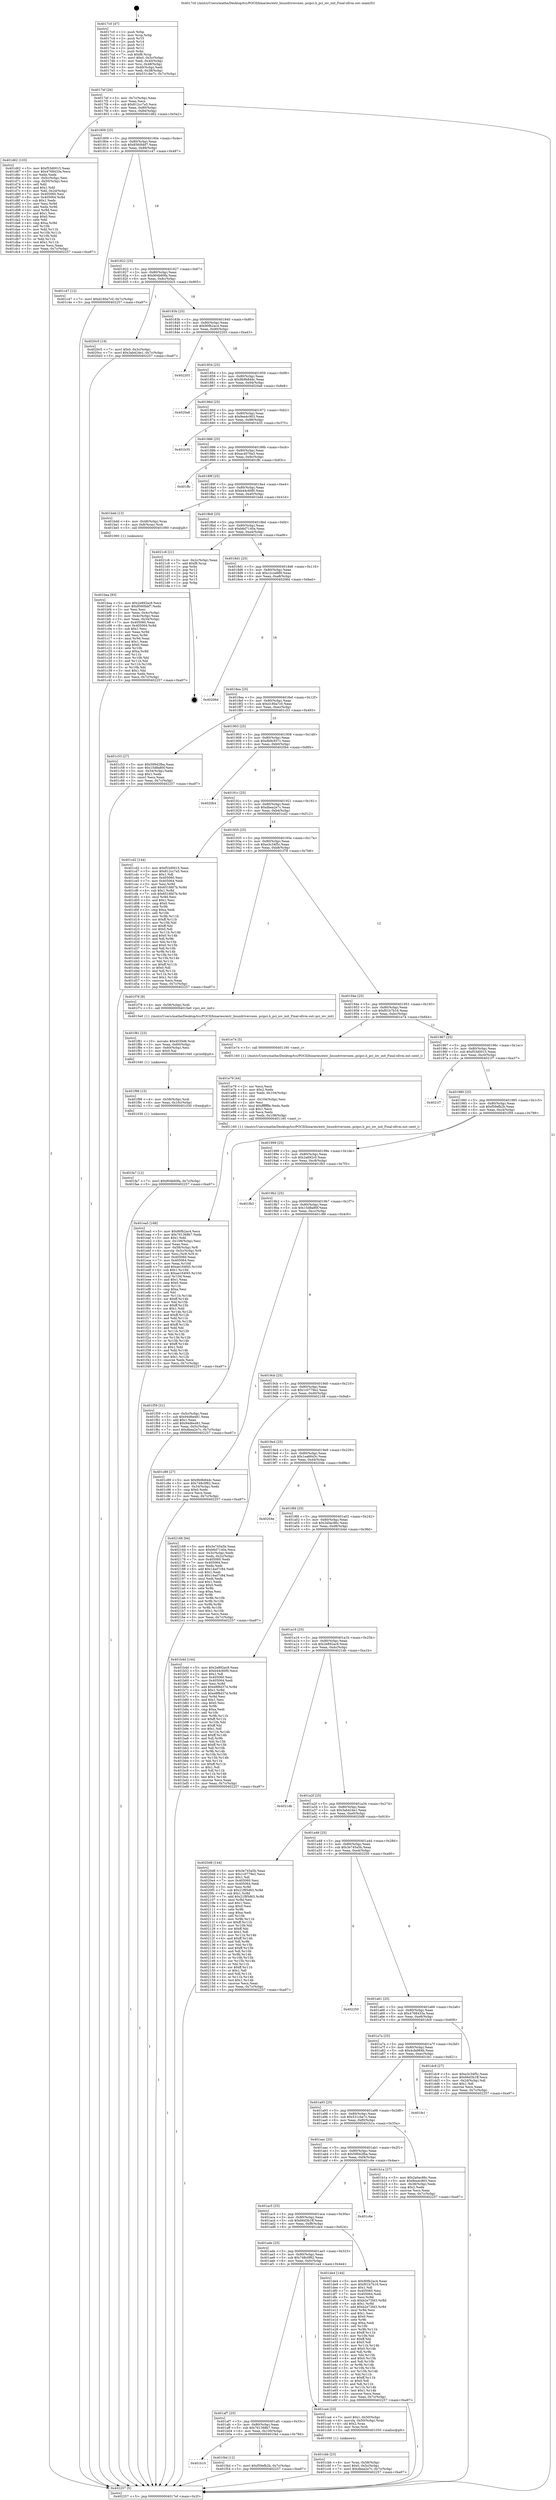 digraph "0x4017c0" {
  label = "0x4017c0 (/mnt/c/Users/mathe/Desktop/tcc/POCII/binaries/extr_linuxdriversxen..pcipci.h_pci_iov_init_Final-ollvm.out::main(0))"
  labelloc = "t"
  node[shape=record]

  Entry [label="",width=0.3,height=0.3,shape=circle,fillcolor=black,style=filled]
  "0x4017ef" [label="{
     0x4017ef [26]\l
     | [instrs]\l
     &nbsp;&nbsp;0x4017ef \<+3\>: mov -0x7c(%rbp),%eax\l
     &nbsp;&nbsp;0x4017f2 \<+2\>: mov %eax,%ecx\l
     &nbsp;&nbsp;0x4017f4 \<+6\>: sub $0x812cc7a5,%ecx\l
     &nbsp;&nbsp;0x4017fa \<+3\>: mov %eax,-0x80(%rbp)\l
     &nbsp;&nbsp;0x4017fd \<+6\>: mov %ecx,-0x84(%rbp)\l
     &nbsp;&nbsp;0x401803 \<+6\>: je 0000000000401d62 \<main+0x5a2\>\l
  }"]
  "0x401d62" [label="{
     0x401d62 [103]\l
     | [instrs]\l
     &nbsp;&nbsp;0x401d62 \<+5\>: mov $0xf53d0015,%eax\l
     &nbsp;&nbsp;0x401d67 \<+5\>: mov $0x4768433a,%ecx\l
     &nbsp;&nbsp;0x401d6c \<+2\>: xor %edx,%edx\l
     &nbsp;&nbsp;0x401d6e \<+3\>: mov -0x5c(%rbp),%esi\l
     &nbsp;&nbsp;0x401d71 \<+3\>: cmp -0x50(%rbp),%esi\l
     &nbsp;&nbsp;0x401d74 \<+4\>: setl %dil\l
     &nbsp;&nbsp;0x401d78 \<+4\>: and $0x1,%dil\l
     &nbsp;&nbsp;0x401d7c \<+4\>: mov %dil,-0x2d(%rbp)\l
     &nbsp;&nbsp;0x401d80 \<+7\>: mov 0x405060,%esi\l
     &nbsp;&nbsp;0x401d87 \<+8\>: mov 0x405064,%r8d\l
     &nbsp;&nbsp;0x401d8f \<+3\>: sub $0x1,%edx\l
     &nbsp;&nbsp;0x401d92 \<+3\>: mov %esi,%r9d\l
     &nbsp;&nbsp;0x401d95 \<+3\>: add %edx,%r9d\l
     &nbsp;&nbsp;0x401d98 \<+4\>: imul %r9d,%esi\l
     &nbsp;&nbsp;0x401d9c \<+3\>: and $0x1,%esi\l
     &nbsp;&nbsp;0x401d9f \<+3\>: cmp $0x0,%esi\l
     &nbsp;&nbsp;0x401da2 \<+4\>: sete %dil\l
     &nbsp;&nbsp;0x401da6 \<+4\>: cmp $0xa,%r8d\l
     &nbsp;&nbsp;0x401daa \<+4\>: setl %r10b\l
     &nbsp;&nbsp;0x401dae \<+3\>: mov %dil,%r11b\l
     &nbsp;&nbsp;0x401db1 \<+3\>: and %r10b,%r11b\l
     &nbsp;&nbsp;0x401db4 \<+3\>: xor %r10b,%dil\l
     &nbsp;&nbsp;0x401db7 \<+3\>: or %dil,%r11b\l
     &nbsp;&nbsp;0x401dba \<+4\>: test $0x1,%r11b\l
     &nbsp;&nbsp;0x401dbe \<+3\>: cmovne %ecx,%eax\l
     &nbsp;&nbsp;0x401dc1 \<+3\>: mov %eax,-0x7c(%rbp)\l
     &nbsp;&nbsp;0x401dc4 \<+5\>: jmp 0000000000402257 \<main+0xa97\>\l
  }"]
  "0x401809" [label="{
     0x401809 [25]\l
     | [instrs]\l
     &nbsp;&nbsp;0x401809 \<+5\>: jmp 000000000040180e \<main+0x4e\>\l
     &nbsp;&nbsp;0x40180e \<+3\>: mov -0x80(%rbp),%eax\l
     &nbsp;&nbsp;0x401811 \<+5\>: sub $0x8560bbf7,%eax\l
     &nbsp;&nbsp;0x401816 \<+6\>: mov %eax,-0x88(%rbp)\l
     &nbsp;&nbsp;0x40181c \<+6\>: je 0000000000401c47 \<main+0x487\>\l
  }"]
  Exit [label="",width=0.3,height=0.3,shape=circle,fillcolor=black,style=filled,peripheries=2]
  "0x401c47" [label="{
     0x401c47 [12]\l
     | [instrs]\l
     &nbsp;&nbsp;0x401c47 \<+7\>: movl $0xd180a7c0,-0x7c(%rbp)\l
     &nbsp;&nbsp;0x401c4e \<+5\>: jmp 0000000000402257 \<main+0xa97\>\l
  }"]
  "0x401822" [label="{
     0x401822 [25]\l
     | [instrs]\l
     &nbsp;&nbsp;0x401822 \<+5\>: jmp 0000000000401827 \<main+0x67\>\l
     &nbsp;&nbsp;0x401827 \<+3\>: mov -0x80(%rbp),%eax\l
     &nbsp;&nbsp;0x40182a \<+5\>: sub $0x904b60fa,%eax\l
     &nbsp;&nbsp;0x40182f \<+6\>: mov %eax,-0x8c(%rbp)\l
     &nbsp;&nbsp;0x401835 \<+6\>: je 00000000004020c5 \<main+0x905\>\l
  }"]
  "0x401fa7" [label="{
     0x401fa7 [12]\l
     | [instrs]\l
     &nbsp;&nbsp;0x401fa7 \<+7\>: movl $0x904b60fa,-0x7c(%rbp)\l
     &nbsp;&nbsp;0x401fae \<+5\>: jmp 0000000000402257 \<main+0xa97\>\l
  }"]
  "0x4020c5" [label="{
     0x4020c5 [19]\l
     | [instrs]\l
     &nbsp;&nbsp;0x4020c5 \<+7\>: movl $0x0,-0x3c(%rbp)\l
     &nbsp;&nbsp;0x4020cc \<+7\>: movl $0x3ab424e1,-0x7c(%rbp)\l
     &nbsp;&nbsp;0x4020d3 \<+5\>: jmp 0000000000402257 \<main+0xa97\>\l
  }"]
  "0x40183b" [label="{
     0x40183b [25]\l
     | [instrs]\l
     &nbsp;&nbsp;0x40183b \<+5\>: jmp 0000000000401840 \<main+0x80\>\l
     &nbsp;&nbsp;0x401840 \<+3\>: mov -0x80(%rbp),%eax\l
     &nbsp;&nbsp;0x401843 \<+5\>: sub $0x90fb2ac4,%eax\l
     &nbsp;&nbsp;0x401848 \<+6\>: mov %eax,-0x90(%rbp)\l
     &nbsp;&nbsp;0x40184e \<+6\>: je 0000000000402203 \<main+0xa43\>\l
  }"]
  "0x401f98" [label="{
     0x401f98 [15]\l
     | [instrs]\l
     &nbsp;&nbsp;0x401f98 \<+4\>: mov -0x58(%rbp),%rdi\l
     &nbsp;&nbsp;0x401f9c \<+6\>: mov %eax,-0x10c(%rbp)\l
     &nbsp;&nbsp;0x401fa2 \<+5\>: call 0000000000401030 \<free@plt\>\l
     | [calls]\l
     &nbsp;&nbsp;0x401030 \{1\} (unknown)\l
  }"]
  "0x402203" [label="{
     0x402203\l
  }", style=dashed]
  "0x401854" [label="{
     0x401854 [25]\l
     | [instrs]\l
     &nbsp;&nbsp;0x401854 \<+5\>: jmp 0000000000401859 \<main+0x99\>\l
     &nbsp;&nbsp;0x401859 \<+3\>: mov -0x80(%rbp),%eax\l
     &nbsp;&nbsp;0x40185c \<+5\>: sub $0x9b9b84dc,%eax\l
     &nbsp;&nbsp;0x401861 \<+6\>: mov %eax,-0x94(%rbp)\l
     &nbsp;&nbsp;0x401867 \<+6\>: je 00000000004020a8 \<main+0x8e8\>\l
  }"]
  "0x401f81" [label="{
     0x401f81 [23]\l
     | [instrs]\l
     &nbsp;&nbsp;0x401f81 \<+10\>: movabs $0x4030d6,%rdi\l
     &nbsp;&nbsp;0x401f8b \<+3\>: mov %eax,-0x60(%rbp)\l
     &nbsp;&nbsp;0x401f8e \<+3\>: mov -0x60(%rbp),%esi\l
     &nbsp;&nbsp;0x401f91 \<+2\>: mov $0x0,%al\l
     &nbsp;&nbsp;0x401f93 \<+5\>: call 0000000000401040 \<printf@plt\>\l
     | [calls]\l
     &nbsp;&nbsp;0x401040 \{1\} (unknown)\l
  }"]
  "0x4020a8" [label="{
     0x4020a8\l
  }", style=dashed]
  "0x40186d" [label="{
     0x40186d [25]\l
     | [instrs]\l
     &nbsp;&nbsp;0x40186d \<+5\>: jmp 0000000000401872 \<main+0xb2\>\l
     &nbsp;&nbsp;0x401872 \<+3\>: mov -0x80(%rbp),%eax\l
     &nbsp;&nbsp;0x401875 \<+5\>: sub $0x9ea4c903,%eax\l
     &nbsp;&nbsp;0x40187a \<+6\>: mov %eax,-0x98(%rbp)\l
     &nbsp;&nbsp;0x401880 \<+6\>: je 0000000000401b35 \<main+0x375\>\l
  }"]
  "0x401b10" [label="{
     0x401b10\l
  }", style=dashed]
  "0x401b35" [label="{
     0x401b35\l
  }", style=dashed]
  "0x401886" [label="{
     0x401886 [25]\l
     | [instrs]\l
     &nbsp;&nbsp;0x401886 \<+5\>: jmp 000000000040188b \<main+0xcb\>\l
     &nbsp;&nbsp;0x40188b \<+3\>: mov -0x80(%rbp),%eax\l
     &nbsp;&nbsp;0x40188e \<+5\>: sub $0xac4076a3,%eax\l
     &nbsp;&nbsp;0x401893 \<+6\>: mov %eax,-0x9c(%rbp)\l
     &nbsp;&nbsp;0x401899 \<+6\>: je 0000000000401ffc \<main+0x83c\>\l
  }"]
  "0x401f4d" [label="{
     0x401f4d [12]\l
     | [instrs]\l
     &nbsp;&nbsp;0x401f4d \<+7\>: movl $0xf59efb2b,-0x7c(%rbp)\l
     &nbsp;&nbsp;0x401f54 \<+5\>: jmp 0000000000402257 \<main+0xa97\>\l
  }"]
  "0x401ffc" [label="{
     0x401ffc\l
  }", style=dashed]
  "0x40189f" [label="{
     0x40189f [25]\l
     | [instrs]\l
     &nbsp;&nbsp;0x40189f \<+5\>: jmp 00000000004018a4 \<main+0xe4\>\l
     &nbsp;&nbsp;0x4018a4 \<+3\>: mov -0x80(%rbp),%eax\l
     &nbsp;&nbsp;0x4018a7 \<+5\>: sub $0xb44c60f0,%eax\l
     &nbsp;&nbsp;0x4018ac \<+6\>: mov %eax,-0xa0(%rbp)\l
     &nbsp;&nbsp;0x4018b2 \<+6\>: je 0000000000401bdd \<main+0x41d\>\l
  }"]
  "0x401ea5" [label="{
     0x401ea5 [168]\l
     | [instrs]\l
     &nbsp;&nbsp;0x401ea5 \<+5\>: mov $0x90fb2ac4,%ecx\l
     &nbsp;&nbsp;0x401eaa \<+5\>: mov $0x761368b7,%edx\l
     &nbsp;&nbsp;0x401eaf \<+3\>: mov $0x1,%dil\l
     &nbsp;&nbsp;0x401eb2 \<+6\>: mov -0x108(%rbp),%esi\l
     &nbsp;&nbsp;0x401eb8 \<+3\>: imul %eax,%esi\l
     &nbsp;&nbsp;0x401ebb \<+4\>: mov -0x58(%rbp),%r8\l
     &nbsp;&nbsp;0x401ebf \<+4\>: movslq -0x5c(%rbp),%r9\l
     &nbsp;&nbsp;0x401ec3 \<+4\>: mov %esi,(%r8,%r9,4)\l
     &nbsp;&nbsp;0x401ec7 \<+7\>: mov 0x405060,%eax\l
     &nbsp;&nbsp;0x401ece \<+7\>: mov 0x405064,%esi\l
     &nbsp;&nbsp;0x401ed5 \<+3\>: mov %eax,%r10d\l
     &nbsp;&nbsp;0x401ed8 \<+7\>: add $0xae164f45,%r10d\l
     &nbsp;&nbsp;0x401edf \<+4\>: sub $0x1,%r10d\l
     &nbsp;&nbsp;0x401ee3 \<+7\>: sub $0xae164f45,%r10d\l
     &nbsp;&nbsp;0x401eea \<+4\>: imul %r10d,%eax\l
     &nbsp;&nbsp;0x401eee \<+3\>: and $0x1,%eax\l
     &nbsp;&nbsp;0x401ef1 \<+3\>: cmp $0x0,%eax\l
     &nbsp;&nbsp;0x401ef4 \<+4\>: sete %r11b\l
     &nbsp;&nbsp;0x401ef8 \<+3\>: cmp $0xa,%esi\l
     &nbsp;&nbsp;0x401efb \<+3\>: setl %bl\l
     &nbsp;&nbsp;0x401efe \<+3\>: mov %r11b,%r14b\l
     &nbsp;&nbsp;0x401f01 \<+4\>: xor $0xff,%r14b\l
     &nbsp;&nbsp;0x401f05 \<+3\>: mov %bl,%r15b\l
     &nbsp;&nbsp;0x401f08 \<+4\>: xor $0xff,%r15b\l
     &nbsp;&nbsp;0x401f0c \<+4\>: xor $0x1,%dil\l
     &nbsp;&nbsp;0x401f10 \<+3\>: mov %r14b,%r12b\l
     &nbsp;&nbsp;0x401f13 \<+4\>: and $0xff,%r12b\l
     &nbsp;&nbsp;0x401f17 \<+3\>: and %dil,%r11b\l
     &nbsp;&nbsp;0x401f1a \<+3\>: mov %r15b,%r13b\l
     &nbsp;&nbsp;0x401f1d \<+4\>: and $0xff,%r13b\l
     &nbsp;&nbsp;0x401f21 \<+3\>: and %dil,%bl\l
     &nbsp;&nbsp;0x401f24 \<+3\>: or %r11b,%r12b\l
     &nbsp;&nbsp;0x401f27 \<+3\>: or %bl,%r13b\l
     &nbsp;&nbsp;0x401f2a \<+3\>: xor %r13b,%r12b\l
     &nbsp;&nbsp;0x401f2d \<+3\>: or %r15b,%r14b\l
     &nbsp;&nbsp;0x401f30 \<+4\>: xor $0xff,%r14b\l
     &nbsp;&nbsp;0x401f34 \<+4\>: or $0x1,%dil\l
     &nbsp;&nbsp;0x401f38 \<+3\>: and %dil,%r14b\l
     &nbsp;&nbsp;0x401f3b \<+3\>: or %r14b,%r12b\l
     &nbsp;&nbsp;0x401f3e \<+4\>: test $0x1,%r12b\l
     &nbsp;&nbsp;0x401f42 \<+3\>: cmovne %edx,%ecx\l
     &nbsp;&nbsp;0x401f45 \<+3\>: mov %ecx,-0x7c(%rbp)\l
     &nbsp;&nbsp;0x401f48 \<+5\>: jmp 0000000000402257 \<main+0xa97\>\l
  }"]
  "0x401bdd" [label="{
     0x401bdd [13]\l
     | [instrs]\l
     &nbsp;&nbsp;0x401bdd \<+4\>: mov -0x48(%rbp),%rax\l
     &nbsp;&nbsp;0x401be1 \<+4\>: mov 0x8(%rax),%rdi\l
     &nbsp;&nbsp;0x401be5 \<+5\>: call 0000000000401060 \<atoi@plt\>\l
     | [calls]\l
     &nbsp;&nbsp;0x401060 \{1\} (unknown)\l
  }"]
  "0x4018b8" [label="{
     0x4018b8 [25]\l
     | [instrs]\l
     &nbsp;&nbsp;0x4018b8 \<+5\>: jmp 00000000004018bd \<main+0xfd\>\l
     &nbsp;&nbsp;0x4018bd \<+3\>: mov -0x80(%rbp),%eax\l
     &nbsp;&nbsp;0x4018c0 \<+5\>: sub $0xb6d7140a,%eax\l
     &nbsp;&nbsp;0x4018c5 \<+6\>: mov %eax,-0xa4(%rbp)\l
     &nbsp;&nbsp;0x4018cb \<+6\>: je 00000000004021c6 \<main+0xa06\>\l
  }"]
  "0x401e79" [label="{
     0x401e79 [44]\l
     | [instrs]\l
     &nbsp;&nbsp;0x401e79 \<+2\>: xor %ecx,%ecx\l
     &nbsp;&nbsp;0x401e7b \<+5\>: mov $0x2,%edx\l
     &nbsp;&nbsp;0x401e80 \<+6\>: mov %edx,-0x104(%rbp)\l
     &nbsp;&nbsp;0x401e86 \<+1\>: cltd\l
     &nbsp;&nbsp;0x401e87 \<+6\>: mov -0x104(%rbp),%esi\l
     &nbsp;&nbsp;0x401e8d \<+2\>: idiv %esi\l
     &nbsp;&nbsp;0x401e8f \<+6\>: imul $0xfffffffe,%edx,%edx\l
     &nbsp;&nbsp;0x401e95 \<+3\>: sub $0x1,%ecx\l
     &nbsp;&nbsp;0x401e98 \<+2\>: sub %ecx,%edx\l
     &nbsp;&nbsp;0x401e9a \<+6\>: mov %edx,-0x108(%rbp)\l
     &nbsp;&nbsp;0x401ea0 \<+5\>: call 0000000000401160 \<next_i\>\l
     | [calls]\l
     &nbsp;&nbsp;0x401160 \{1\} (/mnt/c/Users/mathe/Desktop/tcc/POCII/binaries/extr_linuxdriversxen..pcipci.h_pci_iov_init_Final-ollvm.out::next_i)\l
  }"]
  "0x4021c6" [label="{
     0x4021c6 [21]\l
     | [instrs]\l
     &nbsp;&nbsp;0x4021c6 \<+3\>: mov -0x2c(%rbp),%eax\l
     &nbsp;&nbsp;0x4021c9 \<+7\>: add $0xf8,%rsp\l
     &nbsp;&nbsp;0x4021d0 \<+1\>: pop %rbx\l
     &nbsp;&nbsp;0x4021d1 \<+2\>: pop %r12\l
     &nbsp;&nbsp;0x4021d3 \<+2\>: pop %r13\l
     &nbsp;&nbsp;0x4021d5 \<+2\>: pop %r14\l
     &nbsp;&nbsp;0x4021d7 \<+2\>: pop %r15\l
     &nbsp;&nbsp;0x4021d9 \<+1\>: pop %rbp\l
     &nbsp;&nbsp;0x4021da \<+1\>: ret\l
  }"]
  "0x4018d1" [label="{
     0x4018d1 [25]\l
     | [instrs]\l
     &nbsp;&nbsp;0x4018d1 \<+5\>: jmp 00000000004018d6 \<main+0x116\>\l
     &nbsp;&nbsp;0x4018d6 \<+3\>: mov -0x80(%rbp),%eax\l
     &nbsp;&nbsp;0x4018d9 \<+5\>: sub $0xc2cce889,%eax\l
     &nbsp;&nbsp;0x4018de \<+6\>: mov %eax,-0xa8(%rbp)\l
     &nbsp;&nbsp;0x4018e4 \<+6\>: je 000000000040206d \<main+0x8ad\>\l
  }"]
  "0x401cbb" [label="{
     0x401cbb [23]\l
     | [instrs]\l
     &nbsp;&nbsp;0x401cbb \<+4\>: mov %rax,-0x58(%rbp)\l
     &nbsp;&nbsp;0x401cbf \<+7\>: movl $0x0,-0x5c(%rbp)\l
     &nbsp;&nbsp;0x401cc6 \<+7\>: movl $0xdbea2e7c,-0x7c(%rbp)\l
     &nbsp;&nbsp;0x401ccd \<+5\>: jmp 0000000000402257 \<main+0xa97\>\l
  }"]
  "0x40206d" [label="{
     0x40206d\l
  }", style=dashed]
  "0x4018ea" [label="{
     0x4018ea [25]\l
     | [instrs]\l
     &nbsp;&nbsp;0x4018ea \<+5\>: jmp 00000000004018ef \<main+0x12f\>\l
     &nbsp;&nbsp;0x4018ef \<+3\>: mov -0x80(%rbp),%eax\l
     &nbsp;&nbsp;0x4018f2 \<+5\>: sub $0xd180a7c0,%eax\l
     &nbsp;&nbsp;0x4018f7 \<+6\>: mov %eax,-0xac(%rbp)\l
     &nbsp;&nbsp;0x4018fd \<+6\>: je 0000000000401c53 \<main+0x493\>\l
  }"]
  "0x401af7" [label="{
     0x401af7 [25]\l
     | [instrs]\l
     &nbsp;&nbsp;0x401af7 \<+5\>: jmp 0000000000401afc \<main+0x33c\>\l
     &nbsp;&nbsp;0x401afc \<+3\>: mov -0x80(%rbp),%eax\l
     &nbsp;&nbsp;0x401aff \<+5\>: sub $0x761368b7,%eax\l
     &nbsp;&nbsp;0x401b04 \<+6\>: mov %eax,-0x100(%rbp)\l
     &nbsp;&nbsp;0x401b0a \<+6\>: je 0000000000401f4d \<main+0x78d\>\l
  }"]
  "0x401c53" [label="{
     0x401c53 [27]\l
     | [instrs]\l
     &nbsp;&nbsp;0x401c53 \<+5\>: mov $0x59942fba,%eax\l
     &nbsp;&nbsp;0x401c58 \<+5\>: mov $0x15d8a80f,%ecx\l
     &nbsp;&nbsp;0x401c5d \<+3\>: mov -0x34(%rbp),%edx\l
     &nbsp;&nbsp;0x401c60 \<+3\>: cmp $0x1,%edx\l
     &nbsp;&nbsp;0x401c63 \<+3\>: cmovl %ecx,%eax\l
     &nbsp;&nbsp;0x401c66 \<+3\>: mov %eax,-0x7c(%rbp)\l
     &nbsp;&nbsp;0x401c69 \<+5\>: jmp 0000000000402257 \<main+0xa97\>\l
  }"]
  "0x401903" [label="{
     0x401903 [25]\l
     | [instrs]\l
     &nbsp;&nbsp;0x401903 \<+5\>: jmp 0000000000401908 \<main+0x148\>\l
     &nbsp;&nbsp;0x401908 \<+3\>: mov -0x80(%rbp),%eax\l
     &nbsp;&nbsp;0x40190b \<+5\>: sub $0xdb9c937c,%eax\l
     &nbsp;&nbsp;0x401910 \<+6\>: mov %eax,-0xb0(%rbp)\l
     &nbsp;&nbsp;0x401916 \<+6\>: je 00000000004020b4 \<main+0x8f4\>\l
  }"]
  "0x401ca4" [label="{
     0x401ca4 [23]\l
     | [instrs]\l
     &nbsp;&nbsp;0x401ca4 \<+7\>: movl $0x1,-0x50(%rbp)\l
     &nbsp;&nbsp;0x401cab \<+4\>: movslq -0x50(%rbp),%rax\l
     &nbsp;&nbsp;0x401caf \<+4\>: shl $0x2,%rax\l
     &nbsp;&nbsp;0x401cb3 \<+3\>: mov %rax,%rdi\l
     &nbsp;&nbsp;0x401cb6 \<+5\>: call 0000000000401050 \<malloc@plt\>\l
     | [calls]\l
     &nbsp;&nbsp;0x401050 \{1\} (unknown)\l
  }"]
  "0x4020b4" [label="{
     0x4020b4\l
  }", style=dashed]
  "0x40191c" [label="{
     0x40191c [25]\l
     | [instrs]\l
     &nbsp;&nbsp;0x40191c \<+5\>: jmp 0000000000401921 \<main+0x161\>\l
     &nbsp;&nbsp;0x401921 \<+3\>: mov -0x80(%rbp),%eax\l
     &nbsp;&nbsp;0x401924 \<+5\>: sub $0xdbea2e7c,%eax\l
     &nbsp;&nbsp;0x401929 \<+6\>: mov %eax,-0xb4(%rbp)\l
     &nbsp;&nbsp;0x40192f \<+6\>: je 0000000000401cd2 \<main+0x512\>\l
  }"]
  "0x401ade" [label="{
     0x401ade [25]\l
     | [instrs]\l
     &nbsp;&nbsp;0x401ade \<+5\>: jmp 0000000000401ae3 \<main+0x323\>\l
     &nbsp;&nbsp;0x401ae3 \<+3\>: mov -0x80(%rbp),%eax\l
     &nbsp;&nbsp;0x401ae6 \<+5\>: sub $0x748c0f62,%eax\l
     &nbsp;&nbsp;0x401aeb \<+6\>: mov %eax,-0xfc(%rbp)\l
     &nbsp;&nbsp;0x401af1 \<+6\>: je 0000000000401ca4 \<main+0x4e4\>\l
  }"]
  "0x401cd2" [label="{
     0x401cd2 [144]\l
     | [instrs]\l
     &nbsp;&nbsp;0x401cd2 \<+5\>: mov $0xf53d0015,%eax\l
     &nbsp;&nbsp;0x401cd7 \<+5\>: mov $0x812cc7a5,%ecx\l
     &nbsp;&nbsp;0x401cdc \<+2\>: mov $0x1,%dl\l
     &nbsp;&nbsp;0x401cde \<+7\>: mov 0x405060,%esi\l
     &nbsp;&nbsp;0x401ce5 \<+7\>: mov 0x405064,%edi\l
     &nbsp;&nbsp;0x401cec \<+3\>: mov %esi,%r8d\l
     &nbsp;&nbsp;0x401cef \<+7\>: add $0x6518fd7b,%r8d\l
     &nbsp;&nbsp;0x401cf6 \<+4\>: sub $0x1,%r8d\l
     &nbsp;&nbsp;0x401cfa \<+7\>: sub $0x6518fd7b,%r8d\l
     &nbsp;&nbsp;0x401d01 \<+4\>: imul %r8d,%esi\l
     &nbsp;&nbsp;0x401d05 \<+3\>: and $0x1,%esi\l
     &nbsp;&nbsp;0x401d08 \<+3\>: cmp $0x0,%esi\l
     &nbsp;&nbsp;0x401d0b \<+4\>: sete %r9b\l
     &nbsp;&nbsp;0x401d0f \<+3\>: cmp $0xa,%edi\l
     &nbsp;&nbsp;0x401d12 \<+4\>: setl %r10b\l
     &nbsp;&nbsp;0x401d16 \<+3\>: mov %r9b,%r11b\l
     &nbsp;&nbsp;0x401d19 \<+4\>: xor $0xff,%r11b\l
     &nbsp;&nbsp;0x401d1d \<+3\>: mov %r10b,%bl\l
     &nbsp;&nbsp;0x401d20 \<+3\>: xor $0xff,%bl\l
     &nbsp;&nbsp;0x401d23 \<+3\>: xor $0x0,%dl\l
     &nbsp;&nbsp;0x401d26 \<+3\>: mov %r11b,%r14b\l
     &nbsp;&nbsp;0x401d29 \<+4\>: and $0x0,%r14b\l
     &nbsp;&nbsp;0x401d2d \<+3\>: and %dl,%r9b\l
     &nbsp;&nbsp;0x401d30 \<+3\>: mov %bl,%r15b\l
     &nbsp;&nbsp;0x401d33 \<+4\>: and $0x0,%r15b\l
     &nbsp;&nbsp;0x401d37 \<+3\>: and %dl,%r10b\l
     &nbsp;&nbsp;0x401d3a \<+3\>: or %r9b,%r14b\l
     &nbsp;&nbsp;0x401d3d \<+3\>: or %r10b,%r15b\l
     &nbsp;&nbsp;0x401d40 \<+3\>: xor %r15b,%r14b\l
     &nbsp;&nbsp;0x401d43 \<+3\>: or %bl,%r11b\l
     &nbsp;&nbsp;0x401d46 \<+4\>: xor $0xff,%r11b\l
     &nbsp;&nbsp;0x401d4a \<+3\>: or $0x0,%dl\l
     &nbsp;&nbsp;0x401d4d \<+3\>: and %dl,%r11b\l
     &nbsp;&nbsp;0x401d50 \<+3\>: or %r11b,%r14b\l
     &nbsp;&nbsp;0x401d53 \<+4\>: test $0x1,%r14b\l
     &nbsp;&nbsp;0x401d57 \<+3\>: cmovne %ecx,%eax\l
     &nbsp;&nbsp;0x401d5a \<+3\>: mov %eax,-0x7c(%rbp)\l
     &nbsp;&nbsp;0x401d5d \<+5\>: jmp 0000000000402257 \<main+0xa97\>\l
  }"]
  "0x401935" [label="{
     0x401935 [25]\l
     | [instrs]\l
     &nbsp;&nbsp;0x401935 \<+5\>: jmp 000000000040193a \<main+0x17a\>\l
     &nbsp;&nbsp;0x40193a \<+3\>: mov -0x80(%rbp),%eax\l
     &nbsp;&nbsp;0x40193d \<+5\>: sub $0xe3c34f5c,%eax\l
     &nbsp;&nbsp;0x401942 \<+6\>: mov %eax,-0xb8(%rbp)\l
     &nbsp;&nbsp;0x401948 \<+6\>: je 0000000000401f78 \<main+0x7b8\>\l
  }"]
  "0x401de4" [label="{
     0x401de4 [144]\l
     | [instrs]\l
     &nbsp;&nbsp;0x401de4 \<+5\>: mov $0x90fb2ac4,%eax\l
     &nbsp;&nbsp;0x401de9 \<+5\>: mov $0xf01b7b16,%ecx\l
     &nbsp;&nbsp;0x401dee \<+2\>: mov $0x1,%dl\l
     &nbsp;&nbsp;0x401df0 \<+7\>: mov 0x405060,%esi\l
     &nbsp;&nbsp;0x401df7 \<+7\>: mov 0x405064,%edi\l
     &nbsp;&nbsp;0x401dfe \<+3\>: mov %esi,%r8d\l
     &nbsp;&nbsp;0x401e01 \<+7\>: sub $0xb2e72fd3,%r8d\l
     &nbsp;&nbsp;0x401e08 \<+4\>: sub $0x1,%r8d\l
     &nbsp;&nbsp;0x401e0c \<+7\>: add $0xb2e72fd3,%r8d\l
     &nbsp;&nbsp;0x401e13 \<+4\>: imul %r8d,%esi\l
     &nbsp;&nbsp;0x401e17 \<+3\>: and $0x1,%esi\l
     &nbsp;&nbsp;0x401e1a \<+3\>: cmp $0x0,%esi\l
     &nbsp;&nbsp;0x401e1d \<+4\>: sete %r9b\l
     &nbsp;&nbsp;0x401e21 \<+3\>: cmp $0xa,%edi\l
     &nbsp;&nbsp;0x401e24 \<+4\>: setl %r10b\l
     &nbsp;&nbsp;0x401e28 \<+3\>: mov %r9b,%r11b\l
     &nbsp;&nbsp;0x401e2b \<+4\>: xor $0xff,%r11b\l
     &nbsp;&nbsp;0x401e2f \<+3\>: mov %r10b,%bl\l
     &nbsp;&nbsp;0x401e32 \<+3\>: xor $0xff,%bl\l
     &nbsp;&nbsp;0x401e35 \<+3\>: xor $0x0,%dl\l
     &nbsp;&nbsp;0x401e38 \<+3\>: mov %r11b,%r14b\l
     &nbsp;&nbsp;0x401e3b \<+4\>: and $0x0,%r14b\l
     &nbsp;&nbsp;0x401e3f \<+3\>: and %dl,%r9b\l
     &nbsp;&nbsp;0x401e42 \<+3\>: mov %bl,%r15b\l
     &nbsp;&nbsp;0x401e45 \<+4\>: and $0x0,%r15b\l
     &nbsp;&nbsp;0x401e49 \<+3\>: and %dl,%r10b\l
     &nbsp;&nbsp;0x401e4c \<+3\>: or %r9b,%r14b\l
     &nbsp;&nbsp;0x401e4f \<+3\>: or %r10b,%r15b\l
     &nbsp;&nbsp;0x401e52 \<+3\>: xor %r15b,%r14b\l
     &nbsp;&nbsp;0x401e55 \<+3\>: or %bl,%r11b\l
     &nbsp;&nbsp;0x401e58 \<+4\>: xor $0xff,%r11b\l
     &nbsp;&nbsp;0x401e5c \<+3\>: or $0x0,%dl\l
     &nbsp;&nbsp;0x401e5f \<+3\>: and %dl,%r11b\l
     &nbsp;&nbsp;0x401e62 \<+3\>: or %r11b,%r14b\l
     &nbsp;&nbsp;0x401e65 \<+4\>: test $0x1,%r14b\l
     &nbsp;&nbsp;0x401e69 \<+3\>: cmovne %ecx,%eax\l
     &nbsp;&nbsp;0x401e6c \<+3\>: mov %eax,-0x7c(%rbp)\l
     &nbsp;&nbsp;0x401e6f \<+5\>: jmp 0000000000402257 \<main+0xa97\>\l
  }"]
  "0x401f78" [label="{
     0x401f78 [9]\l
     | [instrs]\l
     &nbsp;&nbsp;0x401f78 \<+4\>: mov -0x58(%rbp),%rdi\l
     &nbsp;&nbsp;0x401f7c \<+5\>: call 00000000004015e0 \<pci_iov_init\>\l
     | [calls]\l
     &nbsp;&nbsp;0x4015e0 \{1\} (/mnt/c/Users/mathe/Desktop/tcc/POCII/binaries/extr_linuxdriversxen..pcipci.h_pci_iov_init_Final-ollvm.out::pci_iov_init)\l
  }"]
  "0x40194e" [label="{
     0x40194e [25]\l
     | [instrs]\l
     &nbsp;&nbsp;0x40194e \<+5\>: jmp 0000000000401953 \<main+0x193\>\l
     &nbsp;&nbsp;0x401953 \<+3\>: mov -0x80(%rbp),%eax\l
     &nbsp;&nbsp;0x401956 \<+5\>: sub $0xf01b7b16,%eax\l
     &nbsp;&nbsp;0x40195b \<+6\>: mov %eax,-0xbc(%rbp)\l
     &nbsp;&nbsp;0x401961 \<+6\>: je 0000000000401e74 \<main+0x6b4\>\l
  }"]
  "0x401ac5" [label="{
     0x401ac5 [25]\l
     | [instrs]\l
     &nbsp;&nbsp;0x401ac5 \<+5\>: jmp 0000000000401aca \<main+0x30a\>\l
     &nbsp;&nbsp;0x401aca \<+3\>: mov -0x80(%rbp),%eax\l
     &nbsp;&nbsp;0x401acd \<+5\>: sub $0x66d3b1ff,%eax\l
     &nbsp;&nbsp;0x401ad2 \<+6\>: mov %eax,-0xf8(%rbp)\l
     &nbsp;&nbsp;0x401ad8 \<+6\>: je 0000000000401de4 \<main+0x624\>\l
  }"]
  "0x401e74" [label="{
     0x401e74 [5]\l
     | [instrs]\l
     &nbsp;&nbsp;0x401e74 \<+5\>: call 0000000000401160 \<next_i\>\l
     | [calls]\l
     &nbsp;&nbsp;0x401160 \{1\} (/mnt/c/Users/mathe/Desktop/tcc/POCII/binaries/extr_linuxdriversxen..pcipci.h_pci_iov_init_Final-ollvm.out::next_i)\l
  }"]
  "0x401967" [label="{
     0x401967 [25]\l
     | [instrs]\l
     &nbsp;&nbsp;0x401967 \<+5\>: jmp 000000000040196c \<main+0x1ac\>\l
     &nbsp;&nbsp;0x40196c \<+3\>: mov -0x80(%rbp),%eax\l
     &nbsp;&nbsp;0x40196f \<+5\>: sub $0xf53d0015,%eax\l
     &nbsp;&nbsp;0x401974 \<+6\>: mov %eax,-0xc0(%rbp)\l
     &nbsp;&nbsp;0x40197a \<+6\>: je 00000000004021f7 \<main+0xa37\>\l
  }"]
  "0x401c6e" [label="{
     0x401c6e\l
  }", style=dashed]
  "0x4021f7" [label="{
     0x4021f7\l
  }", style=dashed]
  "0x401980" [label="{
     0x401980 [25]\l
     | [instrs]\l
     &nbsp;&nbsp;0x401980 \<+5\>: jmp 0000000000401985 \<main+0x1c5\>\l
     &nbsp;&nbsp;0x401985 \<+3\>: mov -0x80(%rbp),%eax\l
     &nbsp;&nbsp;0x401988 \<+5\>: sub $0xf59efb2b,%eax\l
     &nbsp;&nbsp;0x40198d \<+6\>: mov %eax,-0xc4(%rbp)\l
     &nbsp;&nbsp;0x401993 \<+6\>: je 0000000000401f59 \<main+0x799\>\l
  }"]
  "0x401bea" [label="{
     0x401bea [93]\l
     | [instrs]\l
     &nbsp;&nbsp;0x401bea \<+5\>: mov $0x2e892ac9,%ecx\l
     &nbsp;&nbsp;0x401bef \<+5\>: mov $0x8560bbf7,%edx\l
     &nbsp;&nbsp;0x401bf4 \<+2\>: xor %esi,%esi\l
     &nbsp;&nbsp;0x401bf6 \<+3\>: mov %eax,-0x4c(%rbp)\l
     &nbsp;&nbsp;0x401bf9 \<+3\>: mov -0x4c(%rbp),%eax\l
     &nbsp;&nbsp;0x401bfc \<+3\>: mov %eax,-0x34(%rbp)\l
     &nbsp;&nbsp;0x401bff \<+7\>: mov 0x405060,%eax\l
     &nbsp;&nbsp;0x401c06 \<+8\>: mov 0x405064,%r8d\l
     &nbsp;&nbsp;0x401c0e \<+3\>: sub $0x1,%esi\l
     &nbsp;&nbsp;0x401c11 \<+3\>: mov %eax,%r9d\l
     &nbsp;&nbsp;0x401c14 \<+3\>: add %esi,%r9d\l
     &nbsp;&nbsp;0x401c17 \<+4\>: imul %r9d,%eax\l
     &nbsp;&nbsp;0x401c1b \<+3\>: and $0x1,%eax\l
     &nbsp;&nbsp;0x401c1e \<+3\>: cmp $0x0,%eax\l
     &nbsp;&nbsp;0x401c21 \<+4\>: sete %r10b\l
     &nbsp;&nbsp;0x401c25 \<+4\>: cmp $0xa,%r8d\l
     &nbsp;&nbsp;0x401c29 \<+4\>: setl %r11b\l
     &nbsp;&nbsp;0x401c2d \<+3\>: mov %r10b,%bl\l
     &nbsp;&nbsp;0x401c30 \<+3\>: and %r11b,%bl\l
     &nbsp;&nbsp;0x401c33 \<+3\>: xor %r11b,%r10b\l
     &nbsp;&nbsp;0x401c36 \<+3\>: or %r10b,%bl\l
     &nbsp;&nbsp;0x401c39 \<+3\>: test $0x1,%bl\l
     &nbsp;&nbsp;0x401c3c \<+3\>: cmovne %edx,%ecx\l
     &nbsp;&nbsp;0x401c3f \<+3\>: mov %ecx,-0x7c(%rbp)\l
     &nbsp;&nbsp;0x401c42 \<+5\>: jmp 0000000000402257 \<main+0xa97\>\l
  }"]
  "0x401f59" [label="{
     0x401f59 [31]\l
     | [instrs]\l
     &nbsp;&nbsp;0x401f59 \<+3\>: mov -0x5c(%rbp),%eax\l
     &nbsp;&nbsp;0x401f5c \<+5\>: sub $0x94d6e481,%eax\l
     &nbsp;&nbsp;0x401f61 \<+3\>: add $0x1,%eax\l
     &nbsp;&nbsp;0x401f64 \<+5\>: add $0x94d6e481,%eax\l
     &nbsp;&nbsp;0x401f69 \<+3\>: mov %eax,-0x5c(%rbp)\l
     &nbsp;&nbsp;0x401f6c \<+7\>: movl $0xdbea2e7c,-0x7c(%rbp)\l
     &nbsp;&nbsp;0x401f73 \<+5\>: jmp 0000000000402257 \<main+0xa97\>\l
  }"]
  "0x401999" [label="{
     0x401999 [25]\l
     | [instrs]\l
     &nbsp;&nbsp;0x401999 \<+5\>: jmp 000000000040199e \<main+0x1de\>\l
     &nbsp;&nbsp;0x40199e \<+3\>: mov -0x80(%rbp),%eax\l
     &nbsp;&nbsp;0x4019a1 \<+5\>: sub $0x2a692c0,%eax\l
     &nbsp;&nbsp;0x4019a6 \<+6\>: mov %eax,-0xc8(%rbp)\l
     &nbsp;&nbsp;0x4019ac \<+6\>: je 0000000000401fb3 \<main+0x7f3\>\l
  }"]
  "0x4017c0" [label="{
     0x4017c0 [47]\l
     | [instrs]\l
     &nbsp;&nbsp;0x4017c0 \<+1\>: push %rbp\l
     &nbsp;&nbsp;0x4017c1 \<+3\>: mov %rsp,%rbp\l
     &nbsp;&nbsp;0x4017c4 \<+2\>: push %r15\l
     &nbsp;&nbsp;0x4017c6 \<+2\>: push %r14\l
     &nbsp;&nbsp;0x4017c8 \<+2\>: push %r13\l
     &nbsp;&nbsp;0x4017ca \<+2\>: push %r12\l
     &nbsp;&nbsp;0x4017cc \<+1\>: push %rbx\l
     &nbsp;&nbsp;0x4017cd \<+7\>: sub $0xf8,%rsp\l
     &nbsp;&nbsp;0x4017d4 \<+7\>: movl $0x0,-0x3c(%rbp)\l
     &nbsp;&nbsp;0x4017db \<+3\>: mov %edi,-0x40(%rbp)\l
     &nbsp;&nbsp;0x4017de \<+4\>: mov %rsi,-0x48(%rbp)\l
     &nbsp;&nbsp;0x4017e2 \<+3\>: mov -0x40(%rbp),%edi\l
     &nbsp;&nbsp;0x4017e5 \<+3\>: mov %edi,-0x38(%rbp)\l
     &nbsp;&nbsp;0x4017e8 \<+7\>: movl $0x531cbe7c,-0x7c(%rbp)\l
  }"]
  "0x401fb3" [label="{
     0x401fb3\l
  }", style=dashed]
  "0x4019b2" [label="{
     0x4019b2 [25]\l
     | [instrs]\l
     &nbsp;&nbsp;0x4019b2 \<+5\>: jmp 00000000004019b7 \<main+0x1f7\>\l
     &nbsp;&nbsp;0x4019b7 \<+3\>: mov -0x80(%rbp),%eax\l
     &nbsp;&nbsp;0x4019ba \<+5\>: sub $0x15d8a80f,%eax\l
     &nbsp;&nbsp;0x4019bf \<+6\>: mov %eax,-0xcc(%rbp)\l
     &nbsp;&nbsp;0x4019c5 \<+6\>: je 0000000000401c89 \<main+0x4c9\>\l
  }"]
  "0x402257" [label="{
     0x402257 [5]\l
     | [instrs]\l
     &nbsp;&nbsp;0x402257 \<+5\>: jmp 00000000004017ef \<main+0x2f\>\l
  }"]
  "0x401c89" [label="{
     0x401c89 [27]\l
     | [instrs]\l
     &nbsp;&nbsp;0x401c89 \<+5\>: mov $0x9b9b84dc,%eax\l
     &nbsp;&nbsp;0x401c8e \<+5\>: mov $0x748c0f62,%ecx\l
     &nbsp;&nbsp;0x401c93 \<+3\>: mov -0x34(%rbp),%edx\l
     &nbsp;&nbsp;0x401c96 \<+3\>: cmp $0x0,%edx\l
     &nbsp;&nbsp;0x401c99 \<+3\>: cmove %ecx,%eax\l
     &nbsp;&nbsp;0x401c9c \<+3\>: mov %eax,-0x7c(%rbp)\l
     &nbsp;&nbsp;0x401c9f \<+5\>: jmp 0000000000402257 \<main+0xa97\>\l
  }"]
  "0x4019cb" [label="{
     0x4019cb [25]\l
     | [instrs]\l
     &nbsp;&nbsp;0x4019cb \<+5\>: jmp 00000000004019d0 \<main+0x210\>\l
     &nbsp;&nbsp;0x4019d0 \<+3\>: mov -0x80(%rbp),%eax\l
     &nbsp;&nbsp;0x4019d3 \<+5\>: sub $0x1c0779e2,%eax\l
     &nbsp;&nbsp;0x4019d8 \<+6\>: mov %eax,-0xd0(%rbp)\l
     &nbsp;&nbsp;0x4019de \<+6\>: je 0000000000402168 \<main+0x9a8\>\l
  }"]
  "0x401aac" [label="{
     0x401aac [25]\l
     | [instrs]\l
     &nbsp;&nbsp;0x401aac \<+5\>: jmp 0000000000401ab1 \<main+0x2f1\>\l
     &nbsp;&nbsp;0x401ab1 \<+3\>: mov -0x80(%rbp),%eax\l
     &nbsp;&nbsp;0x401ab4 \<+5\>: sub $0x59942fba,%eax\l
     &nbsp;&nbsp;0x401ab9 \<+6\>: mov %eax,-0xf4(%rbp)\l
     &nbsp;&nbsp;0x401abf \<+6\>: je 0000000000401c6e \<main+0x4ae\>\l
  }"]
  "0x402168" [label="{
     0x402168 [94]\l
     | [instrs]\l
     &nbsp;&nbsp;0x402168 \<+5\>: mov $0x3e745a5b,%eax\l
     &nbsp;&nbsp;0x40216d \<+5\>: mov $0xb6d7140a,%ecx\l
     &nbsp;&nbsp;0x402172 \<+3\>: mov -0x3c(%rbp),%edx\l
     &nbsp;&nbsp;0x402175 \<+3\>: mov %edx,-0x2c(%rbp)\l
     &nbsp;&nbsp;0x402178 \<+7\>: mov 0x405060,%edx\l
     &nbsp;&nbsp;0x40217f \<+7\>: mov 0x405064,%esi\l
     &nbsp;&nbsp;0x402186 \<+2\>: mov %edx,%edi\l
     &nbsp;&nbsp;0x402188 \<+6\>: add $0x14ad7c84,%edi\l
     &nbsp;&nbsp;0x40218e \<+3\>: sub $0x1,%edi\l
     &nbsp;&nbsp;0x402191 \<+6\>: sub $0x14ad7c84,%edi\l
     &nbsp;&nbsp;0x402197 \<+3\>: imul %edi,%edx\l
     &nbsp;&nbsp;0x40219a \<+3\>: and $0x1,%edx\l
     &nbsp;&nbsp;0x40219d \<+3\>: cmp $0x0,%edx\l
     &nbsp;&nbsp;0x4021a0 \<+4\>: sete %r8b\l
     &nbsp;&nbsp;0x4021a4 \<+3\>: cmp $0xa,%esi\l
     &nbsp;&nbsp;0x4021a7 \<+4\>: setl %r9b\l
     &nbsp;&nbsp;0x4021ab \<+3\>: mov %r8b,%r10b\l
     &nbsp;&nbsp;0x4021ae \<+3\>: and %r9b,%r10b\l
     &nbsp;&nbsp;0x4021b1 \<+3\>: xor %r9b,%r8b\l
     &nbsp;&nbsp;0x4021b4 \<+3\>: or %r8b,%r10b\l
     &nbsp;&nbsp;0x4021b7 \<+4\>: test $0x1,%r10b\l
     &nbsp;&nbsp;0x4021bb \<+3\>: cmovne %ecx,%eax\l
     &nbsp;&nbsp;0x4021be \<+3\>: mov %eax,-0x7c(%rbp)\l
     &nbsp;&nbsp;0x4021c1 \<+5\>: jmp 0000000000402257 \<main+0xa97\>\l
  }"]
  "0x4019e4" [label="{
     0x4019e4 [25]\l
     | [instrs]\l
     &nbsp;&nbsp;0x4019e4 \<+5\>: jmp 00000000004019e9 \<main+0x229\>\l
     &nbsp;&nbsp;0x4019e9 \<+3\>: mov -0x80(%rbp),%eax\l
     &nbsp;&nbsp;0x4019ec \<+5\>: sub $0x1ea6643c,%eax\l
     &nbsp;&nbsp;0x4019f1 \<+6\>: mov %eax,-0xd4(%rbp)\l
     &nbsp;&nbsp;0x4019f7 \<+6\>: je 000000000040204e \<main+0x88e\>\l
  }"]
  "0x401b1a" [label="{
     0x401b1a [27]\l
     | [instrs]\l
     &nbsp;&nbsp;0x401b1a \<+5\>: mov $0x2a0ac86c,%eax\l
     &nbsp;&nbsp;0x401b1f \<+5\>: mov $0x9ea4c903,%ecx\l
     &nbsp;&nbsp;0x401b24 \<+3\>: mov -0x38(%rbp),%edx\l
     &nbsp;&nbsp;0x401b27 \<+3\>: cmp $0x2,%edx\l
     &nbsp;&nbsp;0x401b2a \<+3\>: cmovne %ecx,%eax\l
     &nbsp;&nbsp;0x401b2d \<+3\>: mov %eax,-0x7c(%rbp)\l
     &nbsp;&nbsp;0x401b30 \<+5\>: jmp 0000000000402257 \<main+0xa97\>\l
  }"]
  "0x40204e" [label="{
     0x40204e\l
  }", style=dashed]
  "0x4019fd" [label="{
     0x4019fd [25]\l
     | [instrs]\l
     &nbsp;&nbsp;0x4019fd \<+5\>: jmp 0000000000401a02 \<main+0x242\>\l
     &nbsp;&nbsp;0x401a02 \<+3\>: mov -0x80(%rbp),%eax\l
     &nbsp;&nbsp;0x401a05 \<+5\>: sub $0x2a0ac86c,%eax\l
     &nbsp;&nbsp;0x401a0a \<+6\>: mov %eax,-0xd8(%rbp)\l
     &nbsp;&nbsp;0x401a10 \<+6\>: je 0000000000401b4d \<main+0x38d\>\l
  }"]
  "0x401a93" [label="{
     0x401a93 [25]\l
     | [instrs]\l
     &nbsp;&nbsp;0x401a93 \<+5\>: jmp 0000000000401a98 \<main+0x2d8\>\l
     &nbsp;&nbsp;0x401a98 \<+3\>: mov -0x80(%rbp),%eax\l
     &nbsp;&nbsp;0x401a9b \<+5\>: sub $0x531cbe7c,%eax\l
     &nbsp;&nbsp;0x401aa0 \<+6\>: mov %eax,-0xf0(%rbp)\l
     &nbsp;&nbsp;0x401aa6 \<+6\>: je 0000000000401b1a \<main+0x35a\>\l
  }"]
  "0x401b4d" [label="{
     0x401b4d [144]\l
     | [instrs]\l
     &nbsp;&nbsp;0x401b4d \<+5\>: mov $0x2e892ac9,%eax\l
     &nbsp;&nbsp;0x401b52 \<+5\>: mov $0xb44c60f0,%ecx\l
     &nbsp;&nbsp;0x401b57 \<+2\>: mov $0x1,%dl\l
     &nbsp;&nbsp;0x401b59 \<+7\>: mov 0x405060,%esi\l
     &nbsp;&nbsp;0x401b60 \<+7\>: mov 0x405064,%edi\l
     &nbsp;&nbsp;0x401b67 \<+3\>: mov %esi,%r8d\l
     &nbsp;&nbsp;0x401b6a \<+7\>: add $0xe8f8d37d,%r8d\l
     &nbsp;&nbsp;0x401b71 \<+4\>: sub $0x1,%r8d\l
     &nbsp;&nbsp;0x401b75 \<+7\>: sub $0xe8f8d37d,%r8d\l
     &nbsp;&nbsp;0x401b7c \<+4\>: imul %r8d,%esi\l
     &nbsp;&nbsp;0x401b80 \<+3\>: and $0x1,%esi\l
     &nbsp;&nbsp;0x401b83 \<+3\>: cmp $0x0,%esi\l
     &nbsp;&nbsp;0x401b86 \<+4\>: sete %r9b\l
     &nbsp;&nbsp;0x401b8a \<+3\>: cmp $0xa,%edi\l
     &nbsp;&nbsp;0x401b8d \<+4\>: setl %r10b\l
     &nbsp;&nbsp;0x401b91 \<+3\>: mov %r9b,%r11b\l
     &nbsp;&nbsp;0x401b94 \<+4\>: xor $0xff,%r11b\l
     &nbsp;&nbsp;0x401b98 \<+3\>: mov %r10b,%bl\l
     &nbsp;&nbsp;0x401b9b \<+3\>: xor $0xff,%bl\l
     &nbsp;&nbsp;0x401b9e \<+3\>: xor $0x1,%dl\l
     &nbsp;&nbsp;0x401ba1 \<+3\>: mov %r11b,%r14b\l
     &nbsp;&nbsp;0x401ba4 \<+4\>: and $0xff,%r14b\l
     &nbsp;&nbsp;0x401ba8 \<+3\>: and %dl,%r9b\l
     &nbsp;&nbsp;0x401bab \<+3\>: mov %bl,%r15b\l
     &nbsp;&nbsp;0x401bae \<+4\>: and $0xff,%r15b\l
     &nbsp;&nbsp;0x401bb2 \<+3\>: and %dl,%r10b\l
     &nbsp;&nbsp;0x401bb5 \<+3\>: or %r9b,%r14b\l
     &nbsp;&nbsp;0x401bb8 \<+3\>: or %r10b,%r15b\l
     &nbsp;&nbsp;0x401bbb \<+3\>: xor %r15b,%r14b\l
     &nbsp;&nbsp;0x401bbe \<+3\>: or %bl,%r11b\l
     &nbsp;&nbsp;0x401bc1 \<+4\>: xor $0xff,%r11b\l
     &nbsp;&nbsp;0x401bc5 \<+3\>: or $0x1,%dl\l
     &nbsp;&nbsp;0x401bc8 \<+3\>: and %dl,%r11b\l
     &nbsp;&nbsp;0x401bcb \<+3\>: or %r11b,%r14b\l
     &nbsp;&nbsp;0x401bce \<+4\>: test $0x1,%r14b\l
     &nbsp;&nbsp;0x401bd2 \<+3\>: cmovne %ecx,%eax\l
     &nbsp;&nbsp;0x401bd5 \<+3\>: mov %eax,-0x7c(%rbp)\l
     &nbsp;&nbsp;0x401bd8 \<+5\>: jmp 0000000000402257 \<main+0xa97\>\l
  }"]
  "0x401a16" [label="{
     0x401a16 [25]\l
     | [instrs]\l
     &nbsp;&nbsp;0x401a16 \<+5\>: jmp 0000000000401a1b \<main+0x25b\>\l
     &nbsp;&nbsp;0x401a1b \<+3\>: mov -0x80(%rbp),%eax\l
     &nbsp;&nbsp;0x401a1e \<+5\>: sub $0x2e892ac9,%eax\l
     &nbsp;&nbsp;0x401a23 \<+6\>: mov %eax,-0xdc(%rbp)\l
     &nbsp;&nbsp;0x401a29 \<+6\>: je 00000000004021db \<main+0xa1b\>\l
  }"]
  "0x401fe1" [label="{
     0x401fe1\l
  }", style=dashed]
  "0x4021db" [label="{
     0x4021db\l
  }", style=dashed]
  "0x401a2f" [label="{
     0x401a2f [25]\l
     | [instrs]\l
     &nbsp;&nbsp;0x401a2f \<+5\>: jmp 0000000000401a34 \<main+0x274\>\l
     &nbsp;&nbsp;0x401a34 \<+3\>: mov -0x80(%rbp),%eax\l
     &nbsp;&nbsp;0x401a37 \<+5\>: sub $0x3ab424e1,%eax\l
     &nbsp;&nbsp;0x401a3c \<+6\>: mov %eax,-0xe0(%rbp)\l
     &nbsp;&nbsp;0x401a42 \<+6\>: je 00000000004020d8 \<main+0x918\>\l
  }"]
  "0x401a7a" [label="{
     0x401a7a [25]\l
     | [instrs]\l
     &nbsp;&nbsp;0x401a7a \<+5\>: jmp 0000000000401a7f \<main+0x2bf\>\l
     &nbsp;&nbsp;0x401a7f \<+3\>: mov -0x80(%rbp),%eax\l
     &nbsp;&nbsp;0x401a82 \<+5\>: sub $0x4cfa984b,%eax\l
     &nbsp;&nbsp;0x401a87 \<+6\>: mov %eax,-0xec(%rbp)\l
     &nbsp;&nbsp;0x401a8d \<+6\>: je 0000000000401fe1 \<main+0x821\>\l
  }"]
  "0x4020d8" [label="{
     0x4020d8 [144]\l
     | [instrs]\l
     &nbsp;&nbsp;0x4020d8 \<+5\>: mov $0x3e745a5b,%eax\l
     &nbsp;&nbsp;0x4020dd \<+5\>: mov $0x1c0779e2,%ecx\l
     &nbsp;&nbsp;0x4020e2 \<+2\>: mov $0x1,%dl\l
     &nbsp;&nbsp;0x4020e4 \<+7\>: mov 0x405060,%esi\l
     &nbsp;&nbsp;0x4020eb \<+7\>: mov 0x405064,%edi\l
     &nbsp;&nbsp;0x4020f2 \<+3\>: mov %esi,%r8d\l
     &nbsp;&nbsp;0x4020f5 \<+7\>: sub $0x21f85d63,%r8d\l
     &nbsp;&nbsp;0x4020fc \<+4\>: sub $0x1,%r8d\l
     &nbsp;&nbsp;0x402100 \<+7\>: add $0x21f85d63,%r8d\l
     &nbsp;&nbsp;0x402107 \<+4\>: imul %r8d,%esi\l
     &nbsp;&nbsp;0x40210b \<+3\>: and $0x1,%esi\l
     &nbsp;&nbsp;0x40210e \<+3\>: cmp $0x0,%esi\l
     &nbsp;&nbsp;0x402111 \<+4\>: sete %r9b\l
     &nbsp;&nbsp;0x402115 \<+3\>: cmp $0xa,%edi\l
     &nbsp;&nbsp;0x402118 \<+4\>: setl %r10b\l
     &nbsp;&nbsp;0x40211c \<+3\>: mov %r9b,%r11b\l
     &nbsp;&nbsp;0x40211f \<+4\>: xor $0xff,%r11b\l
     &nbsp;&nbsp;0x402123 \<+3\>: mov %r10b,%bl\l
     &nbsp;&nbsp;0x402126 \<+3\>: xor $0xff,%bl\l
     &nbsp;&nbsp;0x402129 \<+3\>: xor $0x1,%dl\l
     &nbsp;&nbsp;0x40212c \<+3\>: mov %r11b,%r14b\l
     &nbsp;&nbsp;0x40212f \<+4\>: and $0xff,%r14b\l
     &nbsp;&nbsp;0x402133 \<+3\>: and %dl,%r9b\l
     &nbsp;&nbsp;0x402136 \<+3\>: mov %bl,%r15b\l
     &nbsp;&nbsp;0x402139 \<+4\>: and $0xff,%r15b\l
     &nbsp;&nbsp;0x40213d \<+3\>: and %dl,%r10b\l
     &nbsp;&nbsp;0x402140 \<+3\>: or %r9b,%r14b\l
     &nbsp;&nbsp;0x402143 \<+3\>: or %r10b,%r15b\l
     &nbsp;&nbsp;0x402146 \<+3\>: xor %r15b,%r14b\l
     &nbsp;&nbsp;0x402149 \<+3\>: or %bl,%r11b\l
     &nbsp;&nbsp;0x40214c \<+4\>: xor $0xff,%r11b\l
     &nbsp;&nbsp;0x402150 \<+3\>: or $0x1,%dl\l
     &nbsp;&nbsp;0x402153 \<+3\>: and %dl,%r11b\l
     &nbsp;&nbsp;0x402156 \<+3\>: or %r11b,%r14b\l
     &nbsp;&nbsp;0x402159 \<+4\>: test $0x1,%r14b\l
     &nbsp;&nbsp;0x40215d \<+3\>: cmovne %ecx,%eax\l
     &nbsp;&nbsp;0x402160 \<+3\>: mov %eax,-0x7c(%rbp)\l
     &nbsp;&nbsp;0x402163 \<+5\>: jmp 0000000000402257 \<main+0xa97\>\l
  }"]
  "0x401a48" [label="{
     0x401a48 [25]\l
     | [instrs]\l
     &nbsp;&nbsp;0x401a48 \<+5\>: jmp 0000000000401a4d \<main+0x28d\>\l
     &nbsp;&nbsp;0x401a4d \<+3\>: mov -0x80(%rbp),%eax\l
     &nbsp;&nbsp;0x401a50 \<+5\>: sub $0x3e745a5b,%eax\l
     &nbsp;&nbsp;0x401a55 \<+6\>: mov %eax,-0xe4(%rbp)\l
     &nbsp;&nbsp;0x401a5b \<+6\>: je 0000000000402250 \<main+0xa90\>\l
  }"]
  "0x401dc9" [label="{
     0x401dc9 [27]\l
     | [instrs]\l
     &nbsp;&nbsp;0x401dc9 \<+5\>: mov $0xe3c34f5c,%eax\l
     &nbsp;&nbsp;0x401dce \<+5\>: mov $0x66d3b1ff,%ecx\l
     &nbsp;&nbsp;0x401dd3 \<+3\>: mov -0x2d(%rbp),%dl\l
     &nbsp;&nbsp;0x401dd6 \<+3\>: test $0x1,%dl\l
     &nbsp;&nbsp;0x401dd9 \<+3\>: cmovne %ecx,%eax\l
     &nbsp;&nbsp;0x401ddc \<+3\>: mov %eax,-0x7c(%rbp)\l
     &nbsp;&nbsp;0x401ddf \<+5\>: jmp 0000000000402257 \<main+0xa97\>\l
  }"]
  "0x402250" [label="{
     0x402250\l
  }", style=dashed]
  "0x401a61" [label="{
     0x401a61 [25]\l
     | [instrs]\l
     &nbsp;&nbsp;0x401a61 \<+5\>: jmp 0000000000401a66 \<main+0x2a6\>\l
     &nbsp;&nbsp;0x401a66 \<+3\>: mov -0x80(%rbp),%eax\l
     &nbsp;&nbsp;0x401a69 \<+5\>: sub $0x4768433a,%eax\l
     &nbsp;&nbsp;0x401a6e \<+6\>: mov %eax,-0xe8(%rbp)\l
     &nbsp;&nbsp;0x401a74 \<+6\>: je 0000000000401dc9 \<main+0x609\>\l
  }"]
  Entry -> "0x4017c0" [label=" 1"]
  "0x4017ef" -> "0x401d62" [label=" 2"]
  "0x4017ef" -> "0x401809" [label=" 20"]
  "0x4021c6" -> Exit [label=" 1"]
  "0x401809" -> "0x401c47" [label=" 1"]
  "0x401809" -> "0x401822" [label=" 19"]
  "0x402168" -> "0x402257" [label=" 1"]
  "0x401822" -> "0x4020c5" [label=" 1"]
  "0x401822" -> "0x40183b" [label=" 18"]
  "0x4020d8" -> "0x402257" [label=" 1"]
  "0x40183b" -> "0x402203" [label=" 0"]
  "0x40183b" -> "0x401854" [label=" 18"]
  "0x4020c5" -> "0x402257" [label=" 1"]
  "0x401854" -> "0x4020a8" [label=" 0"]
  "0x401854" -> "0x40186d" [label=" 18"]
  "0x401fa7" -> "0x402257" [label=" 1"]
  "0x40186d" -> "0x401b35" [label=" 0"]
  "0x40186d" -> "0x401886" [label=" 18"]
  "0x401f98" -> "0x401fa7" [label=" 1"]
  "0x401886" -> "0x401ffc" [label=" 0"]
  "0x401886" -> "0x40189f" [label=" 18"]
  "0x401f81" -> "0x401f98" [label=" 1"]
  "0x40189f" -> "0x401bdd" [label=" 1"]
  "0x40189f" -> "0x4018b8" [label=" 17"]
  "0x401f59" -> "0x402257" [label=" 1"]
  "0x4018b8" -> "0x4021c6" [label=" 1"]
  "0x4018b8" -> "0x4018d1" [label=" 16"]
  "0x401f4d" -> "0x402257" [label=" 1"]
  "0x4018d1" -> "0x40206d" [label=" 0"]
  "0x4018d1" -> "0x4018ea" [label=" 16"]
  "0x401af7" -> "0x401b10" [label=" 0"]
  "0x4018ea" -> "0x401c53" [label=" 1"]
  "0x4018ea" -> "0x401903" [label=" 15"]
  "0x401af7" -> "0x401f4d" [label=" 1"]
  "0x401903" -> "0x4020b4" [label=" 0"]
  "0x401903" -> "0x40191c" [label=" 15"]
  "0x401f78" -> "0x401f81" [label=" 1"]
  "0x40191c" -> "0x401cd2" [label=" 2"]
  "0x40191c" -> "0x401935" [label=" 13"]
  "0x401e79" -> "0x401ea5" [label=" 1"]
  "0x401935" -> "0x401f78" [label=" 1"]
  "0x401935" -> "0x40194e" [label=" 12"]
  "0x401e74" -> "0x401e79" [label=" 1"]
  "0x40194e" -> "0x401e74" [label=" 1"]
  "0x40194e" -> "0x401967" [label=" 11"]
  "0x401dc9" -> "0x402257" [label=" 2"]
  "0x401967" -> "0x4021f7" [label=" 0"]
  "0x401967" -> "0x401980" [label=" 11"]
  "0x401d62" -> "0x402257" [label=" 2"]
  "0x401980" -> "0x401f59" [label=" 1"]
  "0x401980" -> "0x401999" [label=" 10"]
  "0x401cbb" -> "0x402257" [label=" 1"]
  "0x401999" -> "0x401fb3" [label=" 0"]
  "0x401999" -> "0x4019b2" [label=" 10"]
  "0x401ca4" -> "0x401cbb" [label=" 1"]
  "0x4019b2" -> "0x401c89" [label=" 1"]
  "0x4019b2" -> "0x4019cb" [label=" 9"]
  "0x401ade" -> "0x401af7" [label=" 1"]
  "0x4019cb" -> "0x402168" [label=" 1"]
  "0x4019cb" -> "0x4019e4" [label=" 8"]
  "0x401ade" -> "0x401ca4" [label=" 1"]
  "0x4019e4" -> "0x40204e" [label=" 0"]
  "0x4019e4" -> "0x4019fd" [label=" 8"]
  "0x401ea5" -> "0x402257" [label=" 1"]
  "0x4019fd" -> "0x401b4d" [label=" 1"]
  "0x4019fd" -> "0x401a16" [label=" 7"]
  "0x401ac5" -> "0x401de4" [label=" 1"]
  "0x401a16" -> "0x4021db" [label=" 0"]
  "0x401a16" -> "0x401a2f" [label=" 7"]
  "0x401de4" -> "0x402257" [label=" 1"]
  "0x401a2f" -> "0x4020d8" [label=" 1"]
  "0x401a2f" -> "0x401a48" [label=" 6"]
  "0x401aac" -> "0x401c6e" [label=" 0"]
  "0x401a48" -> "0x402250" [label=" 0"]
  "0x401a48" -> "0x401a61" [label=" 6"]
  "0x401cd2" -> "0x402257" [label=" 2"]
  "0x401a61" -> "0x401dc9" [label=" 2"]
  "0x401a61" -> "0x401a7a" [label=" 4"]
  "0x401aac" -> "0x401ac5" [label=" 3"]
  "0x401a7a" -> "0x401fe1" [label=" 0"]
  "0x401a7a" -> "0x401a93" [label=" 4"]
  "0x401ac5" -> "0x401ade" [label=" 2"]
  "0x401a93" -> "0x401b1a" [label=" 1"]
  "0x401a93" -> "0x401aac" [label=" 3"]
  "0x401b1a" -> "0x402257" [label=" 1"]
  "0x4017c0" -> "0x4017ef" [label=" 1"]
  "0x402257" -> "0x4017ef" [label=" 21"]
  "0x401b4d" -> "0x402257" [label=" 1"]
  "0x401bdd" -> "0x401bea" [label=" 1"]
  "0x401bea" -> "0x402257" [label=" 1"]
  "0x401c47" -> "0x402257" [label=" 1"]
  "0x401c53" -> "0x402257" [label=" 1"]
  "0x401c89" -> "0x402257" [label=" 1"]
}
